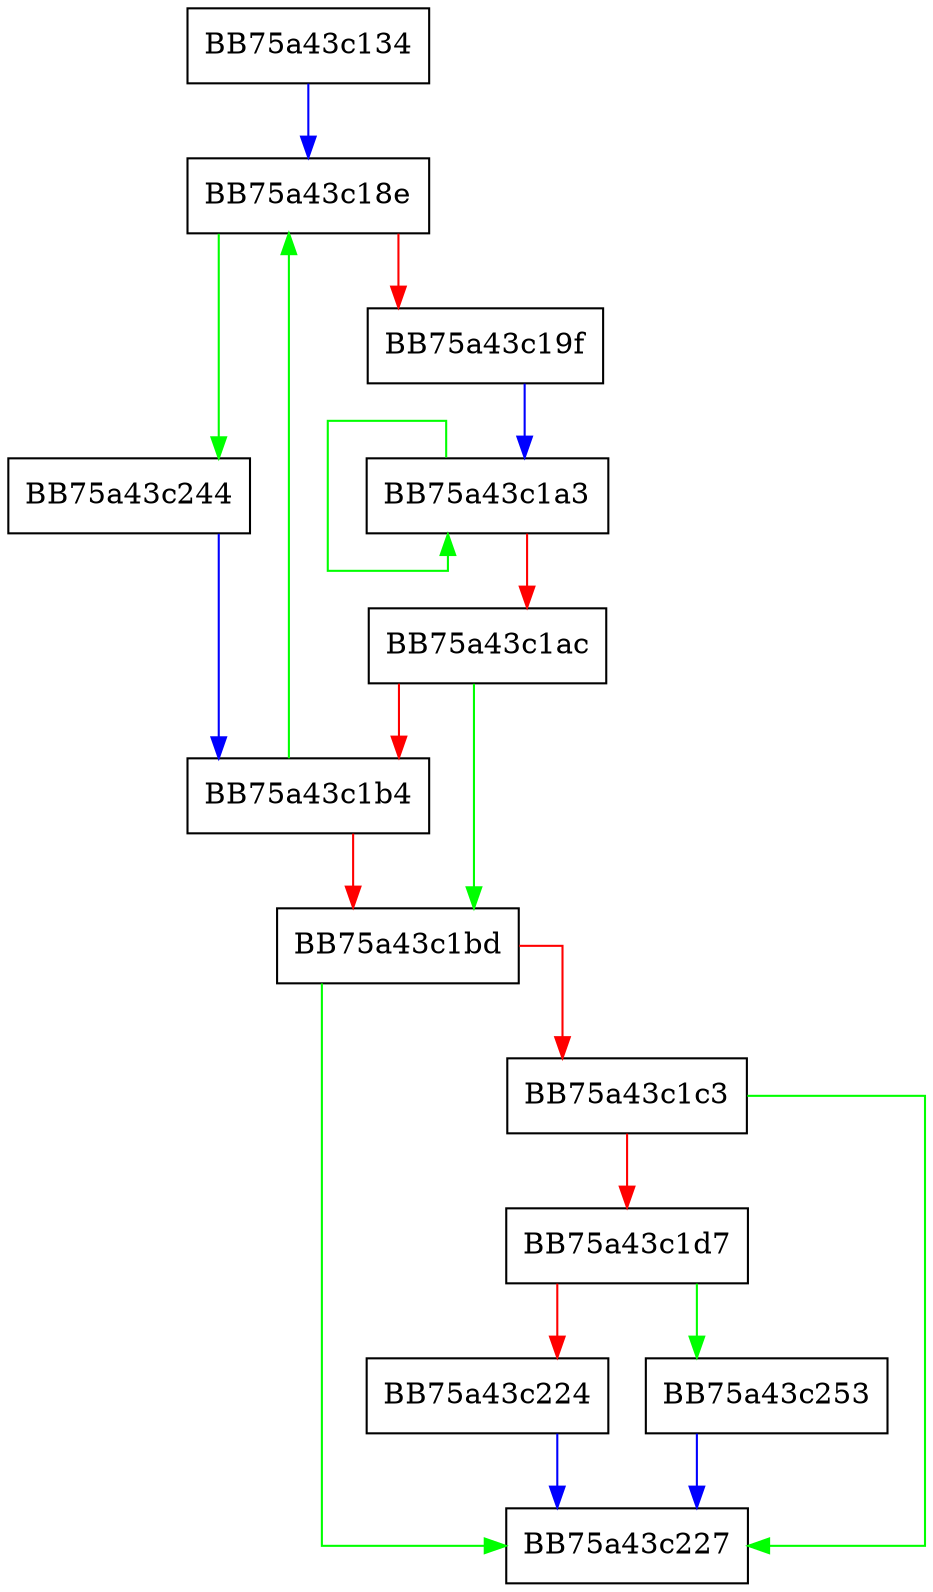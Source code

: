 digraph CreateSIDString {
  node [shape="box"];
  graph [splines=ortho];
  BB75a43c134 -> BB75a43c18e [color="blue"];
  BB75a43c18e -> BB75a43c244 [color="green"];
  BB75a43c18e -> BB75a43c19f [color="red"];
  BB75a43c19f -> BB75a43c1a3 [color="blue"];
  BB75a43c1a3 -> BB75a43c1a3 [color="green"];
  BB75a43c1a3 -> BB75a43c1ac [color="red"];
  BB75a43c1ac -> BB75a43c1bd [color="green"];
  BB75a43c1ac -> BB75a43c1b4 [color="red"];
  BB75a43c1b4 -> BB75a43c18e [color="green"];
  BB75a43c1b4 -> BB75a43c1bd [color="red"];
  BB75a43c1bd -> BB75a43c227 [color="green"];
  BB75a43c1bd -> BB75a43c1c3 [color="red"];
  BB75a43c1c3 -> BB75a43c227 [color="green"];
  BB75a43c1c3 -> BB75a43c1d7 [color="red"];
  BB75a43c1d7 -> BB75a43c253 [color="green"];
  BB75a43c1d7 -> BB75a43c224 [color="red"];
  BB75a43c224 -> BB75a43c227 [color="blue"];
  BB75a43c244 -> BB75a43c1b4 [color="blue"];
  BB75a43c253 -> BB75a43c227 [color="blue"];
}